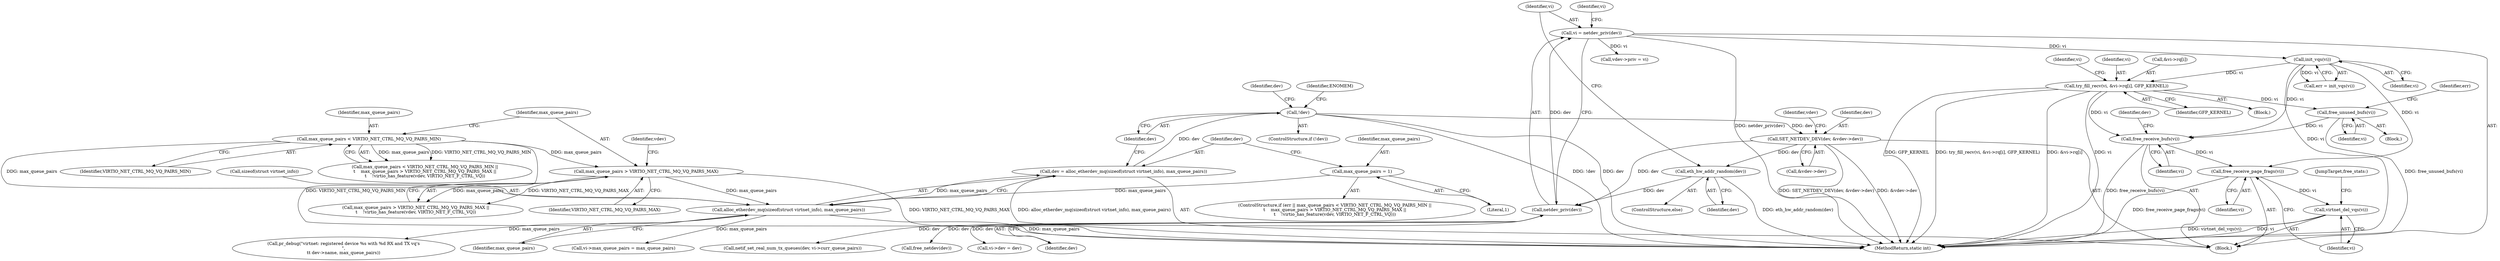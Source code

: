 digraph "0_linux_48900cb6af4282fa0fb6ff4d72a81aa3dadb5c39@API" {
"1000523" [label="(Call,try_fill_recv(vi, &vi->rq[i], GFP_KERNEL))"];
"1000474" [label="(Call,init_vqs(vi))"];
"1000323" [label="(Call,vi = netdev_priv(dev))"];
"1000325" [label="(Call,netdev_priv(dev))"];
"1000321" [label="(Call,eth_hw_addr_random(dev))"];
"1000203" [label="(Call,SET_NETDEV_DEV(dev, &vdev->dev))"];
"1000174" [label="(Call,!dev)"];
"1000167" [label="(Call,dev = alloc_etherdev_mq(sizeof(struct virtnet_info), max_queue_pairs))"];
"1000169" [label="(Call,alloc_etherdev_mq(sizeof(struct virtnet_info), max_queue_pairs))"];
"1000157" [label="(Call,max_queue_pairs > VIRTIO_NET_CTRL_MQ_VQ_PAIRS_MAX)"];
"1000153" [label="(Call,max_queue_pairs < VIRTIO_NET_CTRL_MQ_VQ_PAIRS_MIN)"];
"1000164" [label="(Call,max_queue_pairs = 1)"];
"1000552" [label="(Call,free_unused_bufs(vi))"];
"1000614" [label="(Call,free_receive_bufs(vi))"];
"1000624" [label="(Call,free_receive_page_frags(vi))"];
"1000626" [label="(Call,virtnet_del_vqs(vi))"];
"1000159" [label="(Identifier,VIRTIO_NET_CTRL_MQ_VQ_PAIRS_MAX)"];
"1000170" [label="(Call,sizeof(struct virtnet_info))"];
"1000522" [label="(Block,)"];
"1000523" [label="(Call,try_fill_recv(vi, &vi->rq[i], GFP_KERNEL))"];
"1000552" [label="(Call,free_unused_bufs(vi))"];
"1000158" [label="(Identifier,max_queue_pairs)"];
"1000162" [label="(Identifier,vdev)"];
"1000166" [label="(Literal,1)"];
"1000625" [label="(Identifier,vi)"];
"1000178" [label="(Identifier,ENOMEM)"];
"1000628" [label="(JumpTarget,free_stats:)"];
"1000174" [label="(Call,!dev)"];
"1000626" [label="(Call,virtnet_del_vqs(vi))"];
"1000320" [label="(ControlStructure,else)"];
"1000169" [label="(Call,alloc_etherdev_mq(sizeof(struct virtnet_info), max_queue_pairs))"];
"1000153" [label="(Call,max_queue_pairs < VIRTIO_NET_CTRL_MQ_VQ_PAIRS_MIN)"];
"1000551" [label="(Block,)"];
"1000627" [label="(Identifier,vi)"];
"1000524" [label="(Identifier,vi)"];
"1000181" [label="(Identifier,dev)"];
"1000474" [label="(Call,init_vqs(vi))"];
"1000172" [label="(Identifier,max_queue_pairs)"];
"1000325" [label="(Call,netdev_priv(dev))"];
"1000327" [label="(Call,vi->dev = dev)"];
"1000324" [label="(Identifier,vi)"];
"1000175" [label="(Identifier,dev)"];
"1000326" [label="(Identifier,dev)"];
"1000322" [label="(Identifier,dev)"];
"1000118" [label="(Block,)"];
"1000164" [label="(Call,max_queue_pairs = 1)"];
"1000154" [label="(Identifier,max_queue_pairs)"];
"1000525" [label="(Call,&vi->rq[i])"];
"1000467" [label="(Call,vi->max_queue_pairs = max_queue_pairs)"];
"1000155" [label="(Identifier,VIRTIO_NET_CTRL_MQ_VQ_PAIRS_MIN)"];
"1000203" [label="(Call,SET_NETDEV_DEV(dev, &vdev->dev))"];
"1000614" [label="(Call,free_receive_bufs(vi))"];
"1000152" [label="(Call,max_queue_pairs < VIRTIO_NET_CTRL_MQ_VQ_PAIRS_MIN ||\n\t    max_queue_pairs > VIRTIO_NET_CTRL_MQ_VQ_PAIRS_MAX ||\n\t    !virtio_has_feature(vdev, VIRTIO_NET_F_CTRL_VQ))"];
"1000617" [label="(Identifier,dev)"];
"1000157" [label="(Call,max_queue_pairs > VIRTIO_NET_CTRL_MQ_VQ_PAIRS_MAX)"];
"1000211" [label="(Identifier,vdev)"];
"1000553" [label="(Identifier,vi)"];
"1000204" [label="(Identifier,dev)"];
"1000149" [label="(ControlStructure,if (err || max_queue_pairs < VIRTIO_NET_CTRL_MQ_VQ_PAIRS_MIN ||\n\t    max_queue_pairs > VIRTIO_NET_CTRL_MQ_VQ_PAIRS_MAX ||\n\t    !virtio_has_feature(vdev, VIRTIO_NET_F_CTRL_VQ)))"];
"1000165" [label="(Identifier,max_queue_pairs)"];
"1000321" [label="(Call,eth_hw_addr_random(dev))"];
"1000156" [label="(Call,max_queue_pairs > VIRTIO_NET_CTRL_MQ_VQ_PAIRS_MAX ||\n\t    !virtio_has_feature(vdev, VIRTIO_NET_F_CTRL_VQ))"];
"1000555" [label="(Identifier,err)"];
"1000615" [label="(Identifier,vi)"];
"1000624" [label="(Call,free_receive_page_frags(vi))"];
"1000472" [label="(Call,err = init_vqs(vi))"];
"1000638" [label="(MethodReturn,static int)"];
"1000538" [label="(Identifier,vi)"];
"1000475" [label="(Identifier,vi)"];
"1000323" [label="(Call,vi = netdev_priv(dev))"];
"1000205" [label="(Call,&vdev->dev)"];
"1000167" [label="(Call,dev = alloc_etherdev_mq(sizeof(struct virtnet_info), max_queue_pairs))"];
"1000531" [label="(Identifier,GFP_KERNEL)"];
"1000329" [label="(Identifier,vi)"];
"1000337" [label="(Call,vdev->priv = vi)"];
"1000173" [label="(ControlStructure,if (!dev))"];
"1000168" [label="(Identifier,dev)"];
"1000489" [label="(Call,netif_set_real_num_tx_queues(dev, vi->curr_queue_pairs))"];
"1000634" [label="(Call,free_netdev(dev))"];
"1000603" [label="(Call,pr_debug(\"virtnet: registered device %s with %d RX and TX vq's\n\",\n\t\t dev->name, max_queue_pairs))"];
"1000523" -> "1000522"  [label="AST: "];
"1000523" -> "1000531"  [label="CFG: "];
"1000524" -> "1000523"  [label="AST: "];
"1000525" -> "1000523"  [label="AST: "];
"1000531" -> "1000523"  [label="AST: "];
"1000538" -> "1000523"  [label="CFG: "];
"1000523" -> "1000638"  [label="DDG: &vi->rq[i]"];
"1000523" -> "1000638"  [label="DDG: vi"];
"1000523" -> "1000638"  [label="DDG: GFP_KERNEL"];
"1000523" -> "1000638"  [label="DDG: try_fill_recv(vi, &vi->rq[i], GFP_KERNEL)"];
"1000474" -> "1000523"  [label="DDG: vi"];
"1000523" -> "1000552"  [label="DDG: vi"];
"1000523" -> "1000614"  [label="DDG: vi"];
"1000474" -> "1000472"  [label="AST: "];
"1000474" -> "1000475"  [label="CFG: "];
"1000475" -> "1000474"  [label="AST: "];
"1000472" -> "1000474"  [label="CFG: "];
"1000474" -> "1000638"  [label="DDG: vi"];
"1000474" -> "1000472"  [label="DDG: vi"];
"1000323" -> "1000474"  [label="DDG: vi"];
"1000474" -> "1000614"  [label="DDG: vi"];
"1000474" -> "1000624"  [label="DDG: vi"];
"1000323" -> "1000118"  [label="AST: "];
"1000323" -> "1000325"  [label="CFG: "];
"1000324" -> "1000323"  [label="AST: "];
"1000325" -> "1000323"  [label="AST: "];
"1000329" -> "1000323"  [label="CFG: "];
"1000323" -> "1000638"  [label="DDG: netdev_priv(dev)"];
"1000325" -> "1000323"  [label="DDG: dev"];
"1000323" -> "1000337"  [label="DDG: vi"];
"1000325" -> "1000326"  [label="CFG: "];
"1000326" -> "1000325"  [label="AST: "];
"1000321" -> "1000325"  [label="DDG: dev"];
"1000203" -> "1000325"  [label="DDG: dev"];
"1000325" -> "1000327"  [label="DDG: dev"];
"1000325" -> "1000489"  [label="DDG: dev"];
"1000325" -> "1000634"  [label="DDG: dev"];
"1000321" -> "1000320"  [label="AST: "];
"1000321" -> "1000322"  [label="CFG: "];
"1000322" -> "1000321"  [label="AST: "];
"1000324" -> "1000321"  [label="CFG: "];
"1000321" -> "1000638"  [label="DDG: eth_hw_addr_random(dev)"];
"1000203" -> "1000321"  [label="DDG: dev"];
"1000203" -> "1000118"  [label="AST: "];
"1000203" -> "1000205"  [label="CFG: "];
"1000204" -> "1000203"  [label="AST: "];
"1000205" -> "1000203"  [label="AST: "];
"1000211" -> "1000203"  [label="CFG: "];
"1000203" -> "1000638"  [label="DDG: SET_NETDEV_DEV(dev, &vdev->dev)"];
"1000203" -> "1000638"  [label="DDG: &vdev->dev"];
"1000174" -> "1000203"  [label="DDG: dev"];
"1000174" -> "1000173"  [label="AST: "];
"1000174" -> "1000175"  [label="CFG: "];
"1000175" -> "1000174"  [label="AST: "];
"1000178" -> "1000174"  [label="CFG: "];
"1000181" -> "1000174"  [label="CFG: "];
"1000174" -> "1000638"  [label="DDG: !dev"];
"1000174" -> "1000638"  [label="DDG: dev"];
"1000167" -> "1000174"  [label="DDG: dev"];
"1000167" -> "1000118"  [label="AST: "];
"1000167" -> "1000169"  [label="CFG: "];
"1000168" -> "1000167"  [label="AST: "];
"1000169" -> "1000167"  [label="AST: "];
"1000175" -> "1000167"  [label="CFG: "];
"1000167" -> "1000638"  [label="DDG: alloc_etherdev_mq(sizeof(struct virtnet_info), max_queue_pairs)"];
"1000169" -> "1000167"  [label="DDG: max_queue_pairs"];
"1000169" -> "1000172"  [label="CFG: "];
"1000170" -> "1000169"  [label="AST: "];
"1000172" -> "1000169"  [label="AST: "];
"1000169" -> "1000638"  [label="DDG: max_queue_pairs"];
"1000157" -> "1000169"  [label="DDG: max_queue_pairs"];
"1000153" -> "1000169"  [label="DDG: max_queue_pairs"];
"1000164" -> "1000169"  [label="DDG: max_queue_pairs"];
"1000169" -> "1000467"  [label="DDG: max_queue_pairs"];
"1000169" -> "1000603"  [label="DDG: max_queue_pairs"];
"1000157" -> "1000156"  [label="AST: "];
"1000157" -> "1000159"  [label="CFG: "];
"1000158" -> "1000157"  [label="AST: "];
"1000159" -> "1000157"  [label="AST: "];
"1000162" -> "1000157"  [label="CFG: "];
"1000156" -> "1000157"  [label="CFG: "];
"1000157" -> "1000638"  [label="DDG: VIRTIO_NET_CTRL_MQ_VQ_PAIRS_MAX"];
"1000157" -> "1000156"  [label="DDG: max_queue_pairs"];
"1000157" -> "1000156"  [label="DDG: VIRTIO_NET_CTRL_MQ_VQ_PAIRS_MAX"];
"1000153" -> "1000157"  [label="DDG: max_queue_pairs"];
"1000153" -> "1000152"  [label="AST: "];
"1000153" -> "1000155"  [label="CFG: "];
"1000154" -> "1000153"  [label="AST: "];
"1000155" -> "1000153"  [label="AST: "];
"1000158" -> "1000153"  [label="CFG: "];
"1000152" -> "1000153"  [label="CFG: "];
"1000153" -> "1000638"  [label="DDG: VIRTIO_NET_CTRL_MQ_VQ_PAIRS_MIN"];
"1000153" -> "1000152"  [label="DDG: max_queue_pairs"];
"1000153" -> "1000152"  [label="DDG: VIRTIO_NET_CTRL_MQ_VQ_PAIRS_MIN"];
"1000164" -> "1000149"  [label="AST: "];
"1000164" -> "1000166"  [label="CFG: "];
"1000165" -> "1000164"  [label="AST: "];
"1000166" -> "1000164"  [label="AST: "];
"1000168" -> "1000164"  [label="CFG: "];
"1000552" -> "1000551"  [label="AST: "];
"1000552" -> "1000553"  [label="CFG: "];
"1000553" -> "1000552"  [label="AST: "];
"1000555" -> "1000552"  [label="CFG: "];
"1000552" -> "1000638"  [label="DDG: free_unused_bufs(vi)"];
"1000552" -> "1000614"  [label="DDG: vi"];
"1000614" -> "1000118"  [label="AST: "];
"1000614" -> "1000615"  [label="CFG: "];
"1000615" -> "1000614"  [label="AST: "];
"1000617" -> "1000614"  [label="CFG: "];
"1000614" -> "1000638"  [label="DDG: free_receive_bufs(vi)"];
"1000614" -> "1000624"  [label="DDG: vi"];
"1000624" -> "1000118"  [label="AST: "];
"1000624" -> "1000625"  [label="CFG: "];
"1000625" -> "1000624"  [label="AST: "];
"1000627" -> "1000624"  [label="CFG: "];
"1000624" -> "1000638"  [label="DDG: free_receive_page_frags(vi)"];
"1000624" -> "1000626"  [label="DDG: vi"];
"1000626" -> "1000118"  [label="AST: "];
"1000626" -> "1000627"  [label="CFG: "];
"1000627" -> "1000626"  [label="AST: "];
"1000628" -> "1000626"  [label="CFG: "];
"1000626" -> "1000638"  [label="DDG: virtnet_del_vqs(vi)"];
"1000626" -> "1000638"  [label="DDG: vi"];
}

